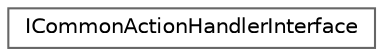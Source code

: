 digraph "Graphical Class Hierarchy"
{
 // INTERACTIVE_SVG=YES
 // LATEX_PDF_SIZE
  bgcolor="transparent";
  edge [fontname=Helvetica,fontsize=10,labelfontname=Helvetica,labelfontsize=10];
  node [fontname=Helvetica,fontsize=10,shape=box,height=0.2,width=0.4];
  rankdir="LR";
  Node0 [id="Node000000",label="ICommonActionHandlerInterface",height=0.2,width=0.4,color="grey40", fillcolor="white", style="filled",URL="$db/d3a/classICommonActionHandlerInterface.html",tooltip="Action Handler Interface is primarily used to take key input and do something with it in the implemen..."];
}
